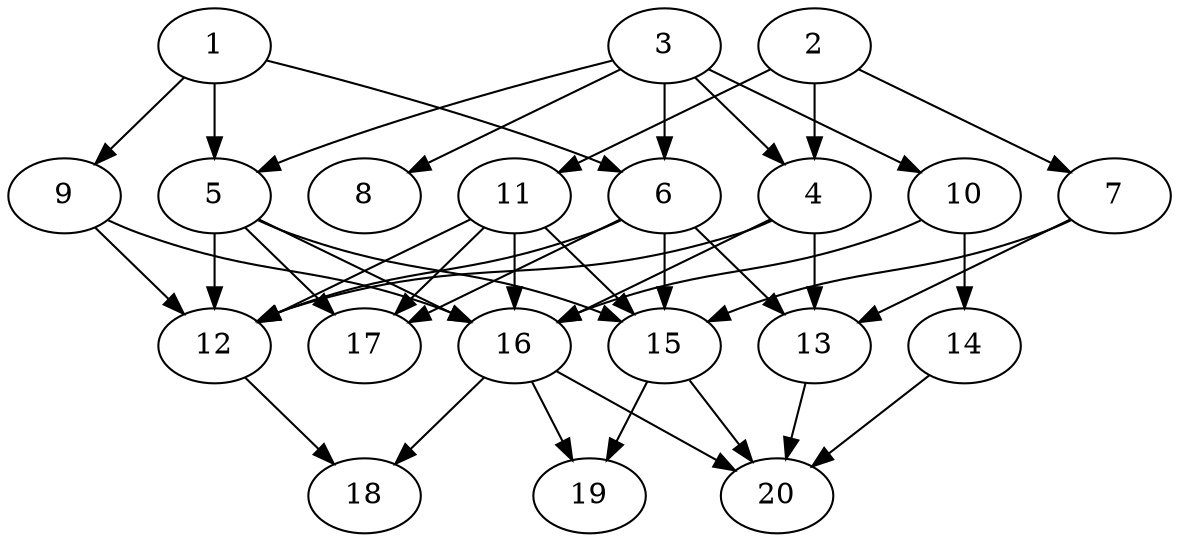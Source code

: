 // DAG automatically generated by daggen at Tue Jul 23 14:23:30 2019
// ./daggen --dot -n 20 --ccr 0.5 --fat 0.6 --regular 0.5 --density 0.6 --mindata 5242880 --maxdata 52428800 
digraph G {
  1 [size="66283520", alpha="0.16", expect_size="33141760"] 
  1 -> 5 [size ="33141760"]
  1 -> 6 [size ="33141760"]
  1 -> 9 [size ="33141760"]
  2 [size="97980416", alpha="0.07", expect_size="48990208"] 
  2 -> 4 [size ="48990208"]
  2 -> 7 [size ="48990208"]
  2 -> 11 [size ="48990208"]
  3 [size="23889920", alpha="0.15", expect_size="11944960"] 
  3 -> 4 [size ="11944960"]
  3 -> 5 [size ="11944960"]
  3 -> 6 [size ="11944960"]
  3 -> 8 [size ="11944960"]
  3 -> 10 [size ="11944960"]
  4 [size="24524800", alpha="0.04", expect_size="12262400"] 
  4 -> 12 [size ="12262400"]
  4 -> 13 [size ="12262400"]
  4 -> 16 [size ="12262400"]
  5 [size="47851520", alpha="0.04", expect_size="23925760"] 
  5 -> 12 [size ="23925760"]
  5 -> 15 [size ="23925760"]
  5 -> 16 [size ="23925760"]
  5 -> 17 [size ="23925760"]
  6 [size="15587328", alpha="0.07", expect_size="7793664"] 
  6 -> 12 [size ="7793664"]
  6 -> 13 [size ="7793664"]
  6 -> 15 [size ="7793664"]
  6 -> 17 [size ="7793664"]
  7 [size="12568576", alpha="0.10", expect_size="6284288"] 
  7 -> 13 [size ="6284288"]
  7 -> 15 [size ="6284288"]
  8 [size="58124288", alpha="0.06", expect_size="29062144"] 
  9 [size="68552704", alpha="0.13", expect_size="34276352"] 
  9 -> 12 [size ="34276352"]
  9 -> 16 [size ="34276352"]
  10 [size="82210816", alpha="0.06", expect_size="41105408"] 
  10 -> 14 [size ="41105408"]
  10 -> 16 [size ="41105408"]
  11 [size="14839808", alpha="0.20", expect_size="7419904"] 
  11 -> 12 [size ="7419904"]
  11 -> 15 [size ="7419904"]
  11 -> 16 [size ="7419904"]
  11 -> 17 [size ="7419904"]
  12 [size="89387008", alpha="0.08", expect_size="44693504"] 
  12 -> 18 [size ="44693504"]
  13 [size="27473920", alpha="0.19", expect_size="13736960"] 
  13 -> 20 [size ="13736960"]
  14 [size="96188416", alpha="0.15", expect_size="48094208"] 
  14 -> 20 [size ="48094208"]
  15 [size="21700608", alpha="0.07", expect_size="10850304"] 
  15 -> 19 [size ="10850304"]
  15 -> 20 [size ="10850304"]
  16 [size="42575872", alpha="0.01", expect_size="21287936"] 
  16 -> 18 [size ="21287936"]
  16 -> 19 [size ="21287936"]
  16 -> 20 [size ="21287936"]
  17 [size="74795008", alpha="0.09", expect_size="37397504"] 
  18 [size="28463104", alpha="0.11", expect_size="14231552"] 
  19 [size="58777600", alpha="0.08", expect_size="29388800"] 
  20 [size="25436160", alpha="0.03", expect_size="12718080"] 
}
